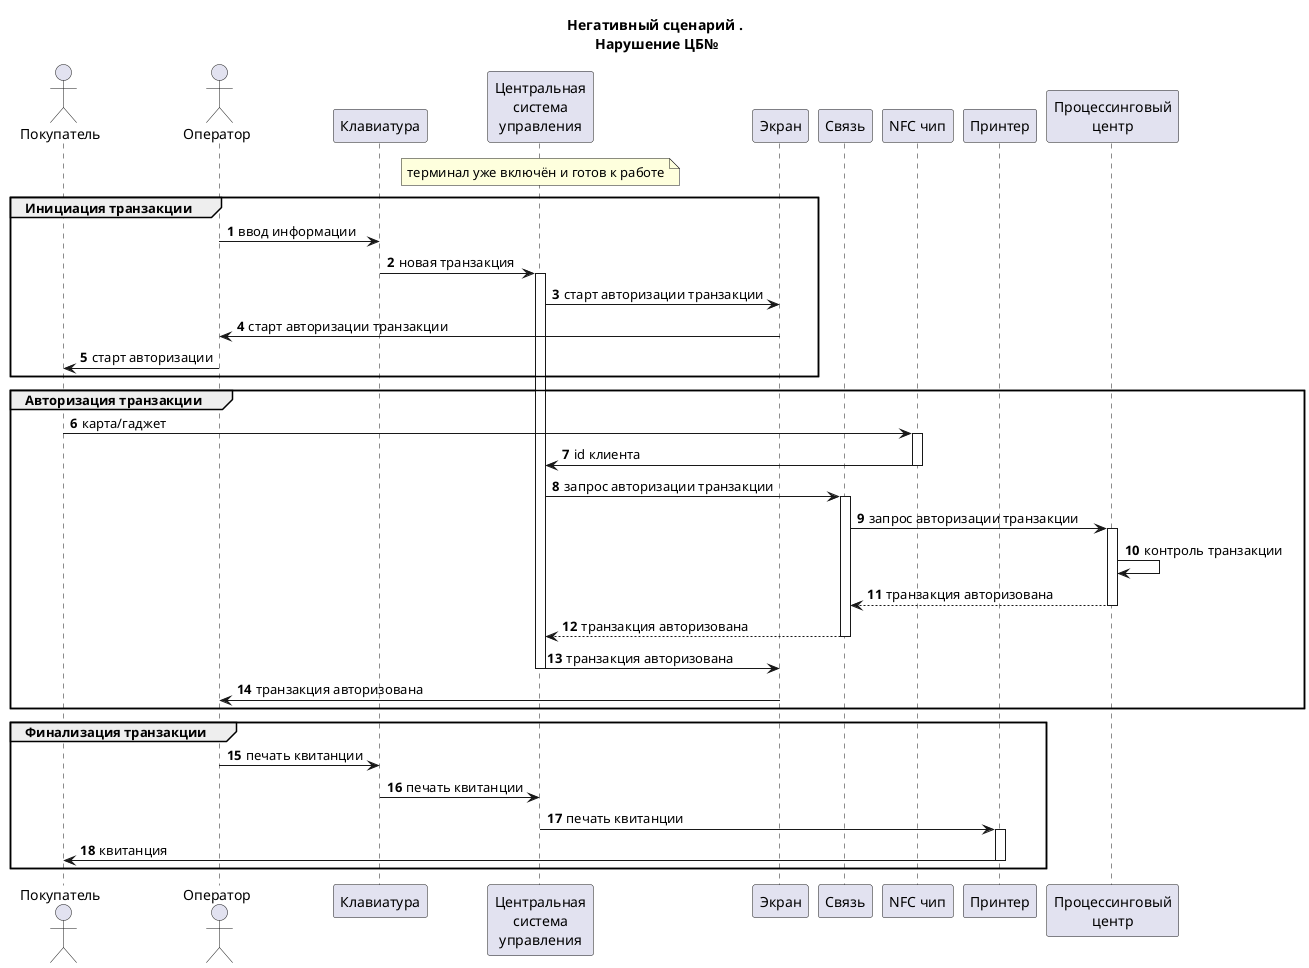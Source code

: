 @startuml
title "Негативный сценарий . \nНарушение ЦБ№"

autonumber

actor "Покупатель" as client
actor "Оператор" as seller
participant "Клавиатура" as kb
participant "Центральная\nсистема\nуправления" as sys
participant "Экран" as screen
participant "Связь" as conn
'participant "Контроль\nАКБ" as batt
participant "NFC чип" as nfc
participant "Принтер" as printer
'participant "Карт-ридер" as card
participant "Процессинговый\nцентр" as proc

note over sys
терминал уже включён и готов к работе
end note

group Инициация транзакции
seller -> kb: ввод информации
kb -> sys++: новая транзакция
sys -> screen: старт авторизации транзакции
screen -> seller: старт авторизации транзакции
seller -> client: старт авторизации
end
group Авторизация транзакции
client -> nfc++: карта/гаджет
nfc -> sys--: id клиента
sys -> conn++: запрос авторизации транзакции

conn -> proc++: запрос авторизации транзакции
proc -> proc: контроль транзакции
proc --> conn--: транзакция авторизована
conn --> sys--: транзакция авторизована
sys -> screen--: транзакция авторизована
screen -> seller:  транзакция авторизована
end
group Финализация транзакции
seller -> kb: печать квитанции
kb -> sys: печать квитанции
sys -> printer--: печать квитанции
activate printer
printer -> client--: квитанция
end
@enduml